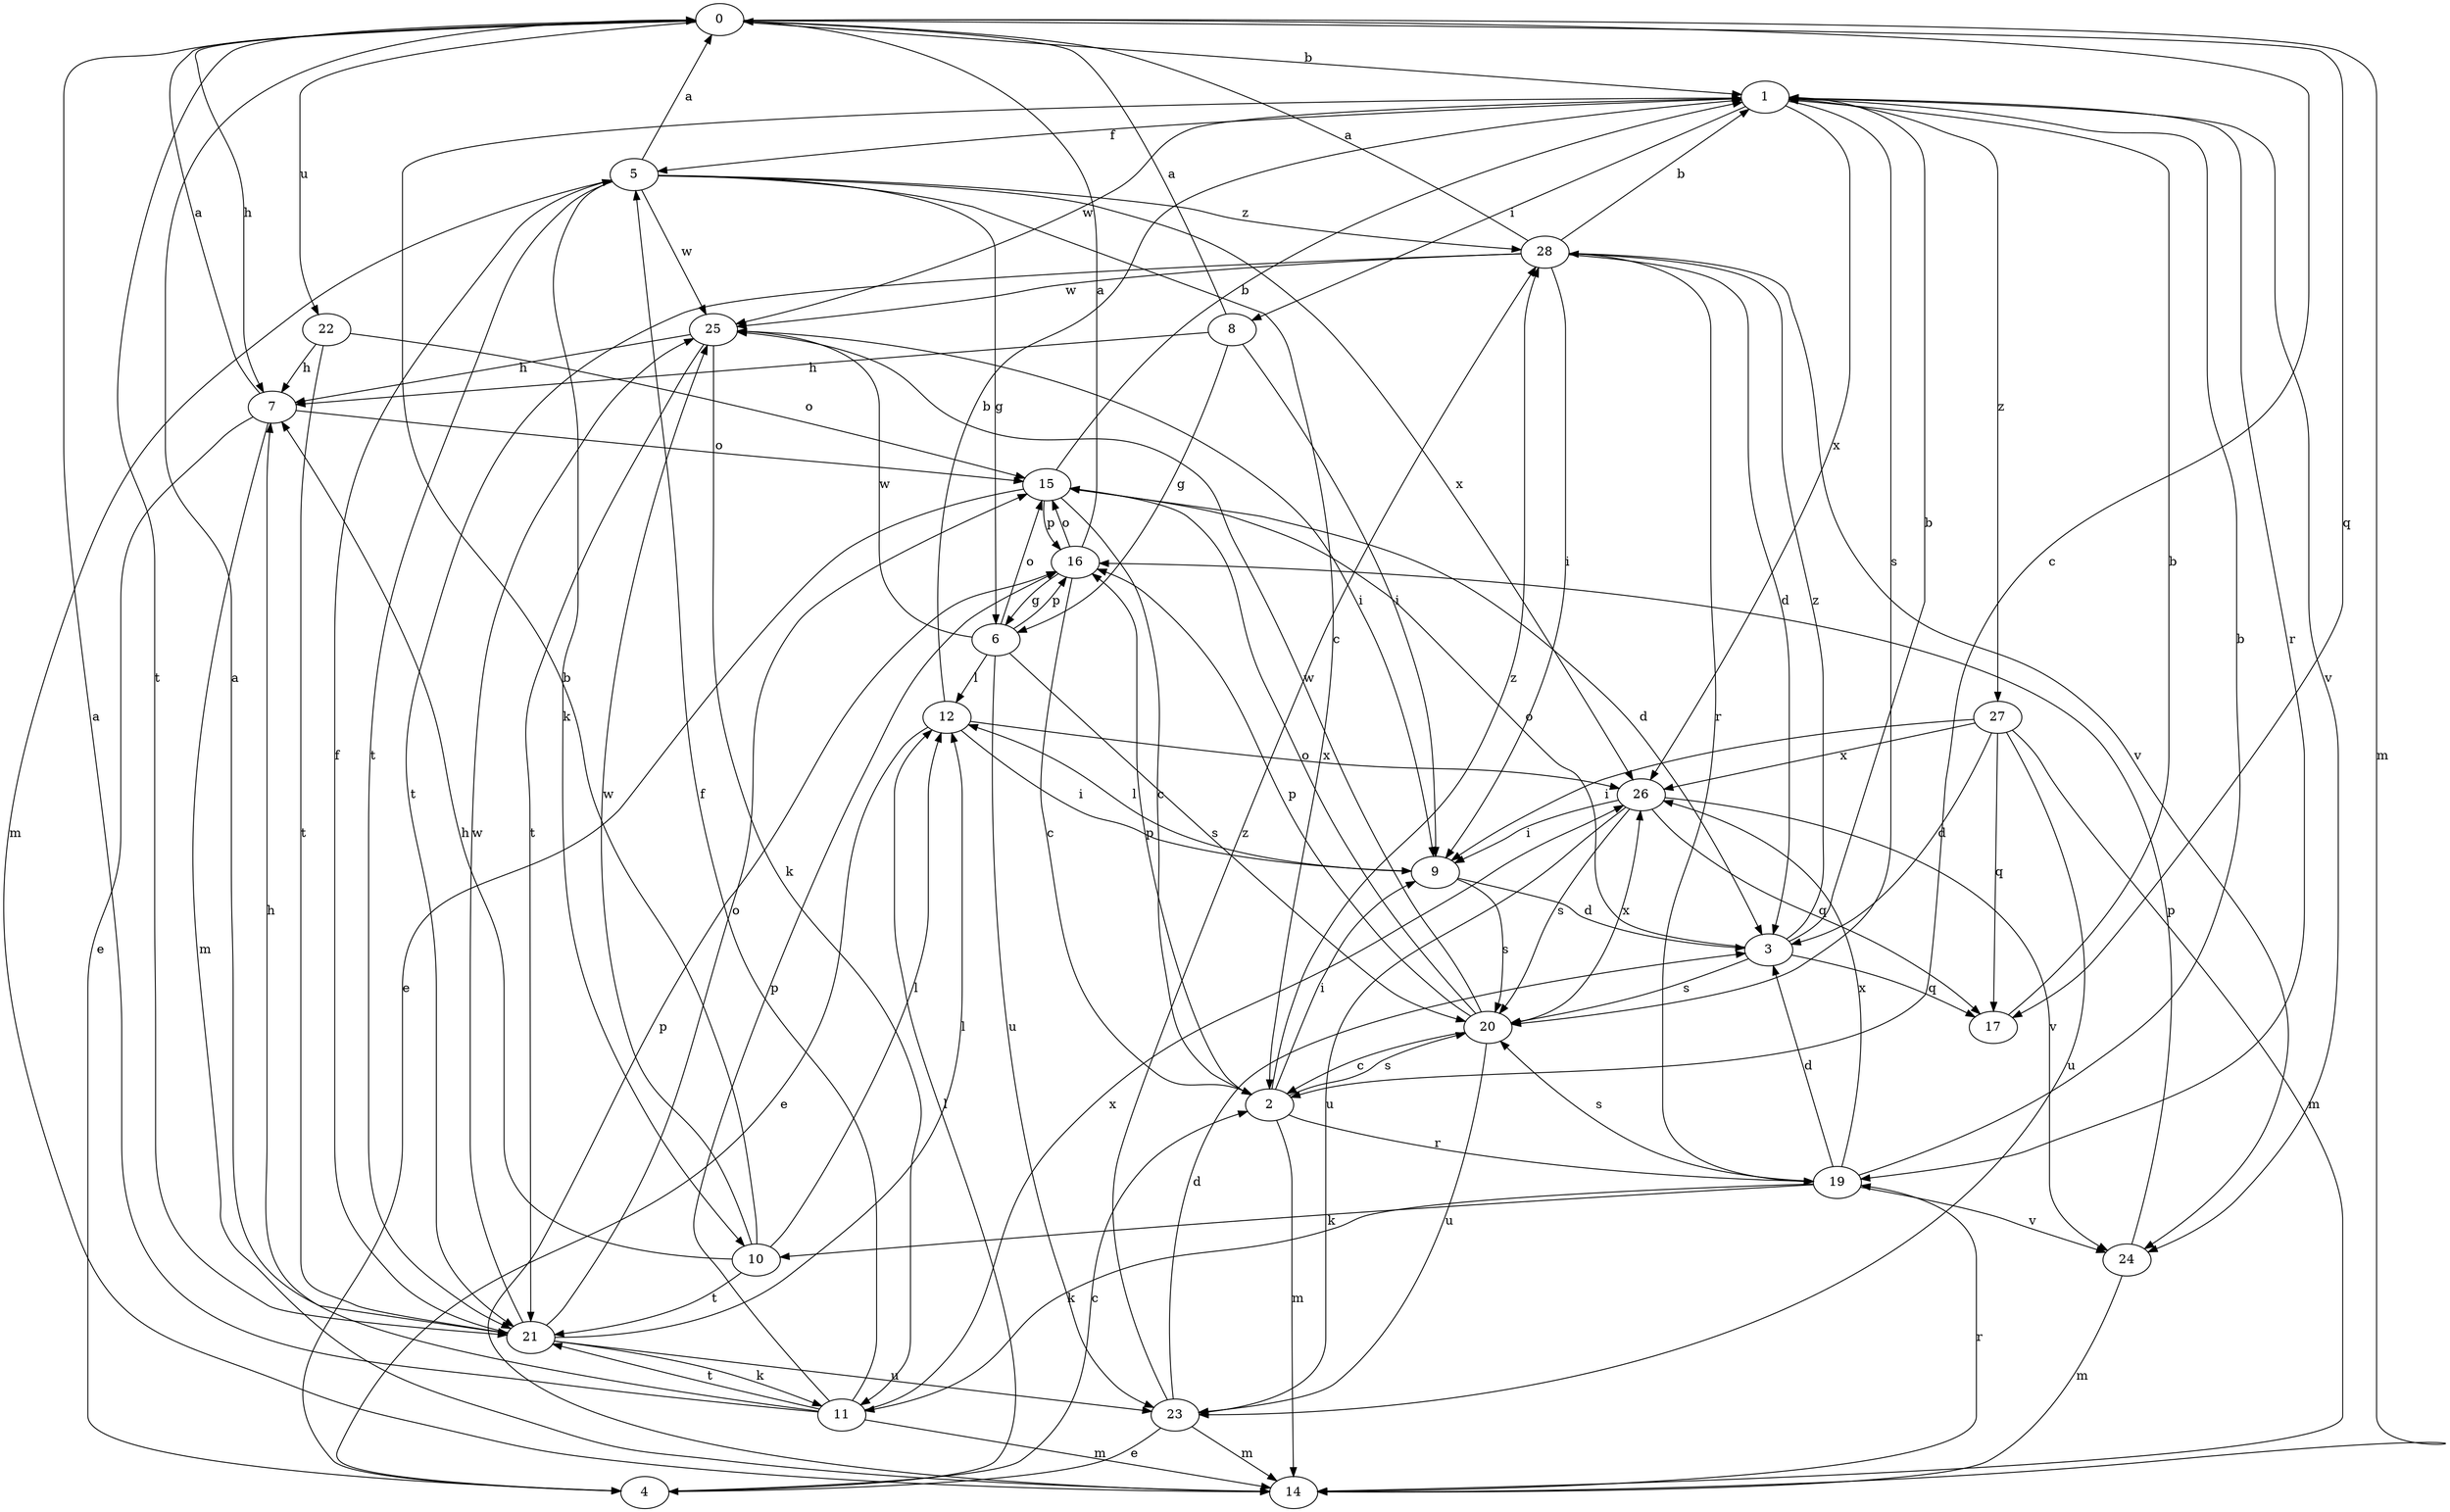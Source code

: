 strict digraph  {
0;
1;
2;
3;
4;
5;
6;
7;
8;
9;
10;
11;
12;
14;
15;
16;
17;
19;
20;
21;
22;
23;
24;
25;
26;
27;
28;
0 -> 1  [label=b];
0 -> 2  [label=c];
0 -> 7  [label=h];
0 -> 14  [label=m];
0 -> 17  [label=q];
0 -> 21  [label=t];
0 -> 22  [label=u];
1 -> 5  [label=f];
1 -> 8  [label=i];
1 -> 19  [label=r];
1 -> 20  [label=s];
1 -> 24  [label=v];
1 -> 25  [label=w];
1 -> 26  [label=x];
1 -> 27  [label=z];
2 -> 9  [label=i];
2 -> 14  [label=m];
2 -> 16  [label=p];
2 -> 19  [label=r];
2 -> 20  [label=s];
2 -> 28  [label=z];
3 -> 1  [label=b];
3 -> 15  [label=o];
3 -> 17  [label=q];
3 -> 20  [label=s];
3 -> 28  [label=z];
4 -> 2  [label=c];
4 -> 12  [label=l];
5 -> 0  [label=a];
5 -> 2  [label=c];
5 -> 6  [label=g];
5 -> 10  [label=k];
5 -> 14  [label=m];
5 -> 21  [label=t];
5 -> 25  [label=w];
5 -> 26  [label=x];
5 -> 28  [label=z];
6 -> 12  [label=l];
6 -> 15  [label=o];
6 -> 16  [label=p];
6 -> 20  [label=s];
6 -> 23  [label=u];
6 -> 25  [label=w];
7 -> 0  [label=a];
7 -> 4  [label=e];
7 -> 14  [label=m];
7 -> 15  [label=o];
8 -> 0  [label=a];
8 -> 6  [label=g];
8 -> 7  [label=h];
8 -> 9  [label=i];
9 -> 3  [label=d];
9 -> 12  [label=l];
9 -> 20  [label=s];
10 -> 1  [label=b];
10 -> 7  [label=h];
10 -> 12  [label=l];
10 -> 21  [label=t];
10 -> 25  [label=w];
11 -> 0  [label=a];
11 -> 5  [label=f];
11 -> 7  [label=h];
11 -> 14  [label=m];
11 -> 16  [label=p];
11 -> 21  [label=t];
11 -> 26  [label=x];
12 -> 1  [label=b];
12 -> 4  [label=e];
12 -> 9  [label=i];
12 -> 26  [label=x];
14 -> 16  [label=p];
14 -> 19  [label=r];
15 -> 1  [label=b];
15 -> 2  [label=c];
15 -> 3  [label=d];
15 -> 4  [label=e];
15 -> 16  [label=p];
16 -> 0  [label=a];
16 -> 2  [label=c];
16 -> 6  [label=g];
16 -> 15  [label=o];
17 -> 1  [label=b];
19 -> 1  [label=b];
19 -> 3  [label=d];
19 -> 10  [label=k];
19 -> 11  [label=k];
19 -> 20  [label=s];
19 -> 24  [label=v];
19 -> 26  [label=x];
20 -> 2  [label=c];
20 -> 15  [label=o];
20 -> 16  [label=p];
20 -> 23  [label=u];
20 -> 25  [label=w];
20 -> 26  [label=x];
21 -> 0  [label=a];
21 -> 5  [label=f];
21 -> 11  [label=k];
21 -> 12  [label=l];
21 -> 15  [label=o];
21 -> 23  [label=u];
21 -> 25  [label=w];
22 -> 7  [label=h];
22 -> 15  [label=o];
22 -> 21  [label=t];
23 -> 3  [label=d];
23 -> 4  [label=e];
23 -> 14  [label=m];
23 -> 28  [label=z];
24 -> 14  [label=m];
24 -> 16  [label=p];
25 -> 7  [label=h];
25 -> 9  [label=i];
25 -> 11  [label=k];
25 -> 21  [label=t];
26 -> 9  [label=i];
26 -> 17  [label=q];
26 -> 20  [label=s];
26 -> 23  [label=u];
26 -> 24  [label=v];
27 -> 3  [label=d];
27 -> 9  [label=i];
27 -> 14  [label=m];
27 -> 17  [label=q];
27 -> 23  [label=u];
27 -> 26  [label=x];
28 -> 0  [label=a];
28 -> 1  [label=b];
28 -> 3  [label=d];
28 -> 9  [label=i];
28 -> 19  [label=r];
28 -> 21  [label=t];
28 -> 24  [label=v];
28 -> 25  [label=w];
}
